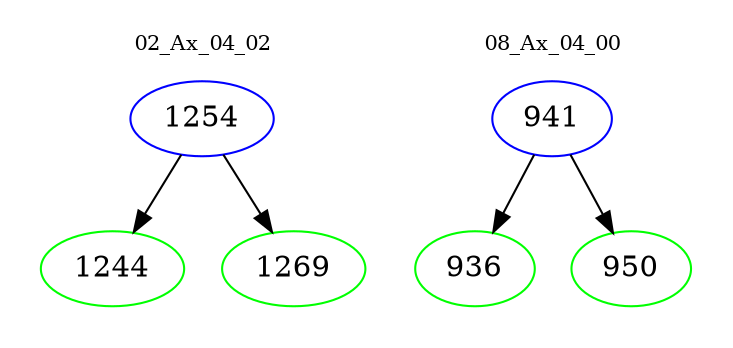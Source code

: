 digraph{
subgraph cluster_0 {
color = white
label = "02_Ax_04_02";
fontsize=10;
T0_1254 [label="1254", color="blue"]
T0_1254 -> T0_1244 [color="black"]
T0_1244 [label="1244", color="green"]
T0_1254 -> T0_1269 [color="black"]
T0_1269 [label="1269", color="green"]
}
subgraph cluster_1 {
color = white
label = "08_Ax_04_00";
fontsize=10;
T1_941 [label="941", color="blue"]
T1_941 -> T1_936 [color="black"]
T1_936 [label="936", color="green"]
T1_941 -> T1_950 [color="black"]
T1_950 [label="950", color="green"]
}
}
